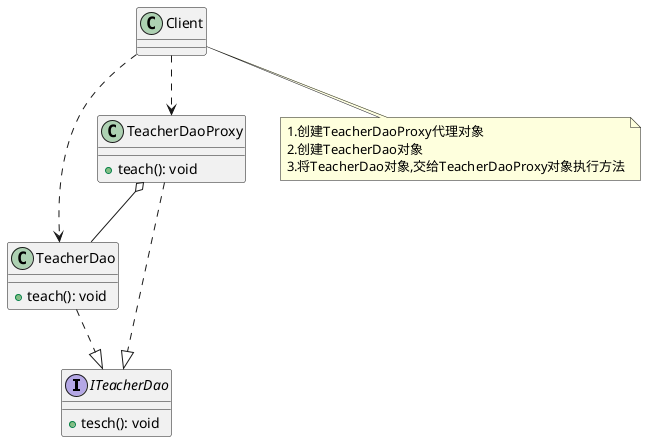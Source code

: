 @startuml
'https://plantuml.com/class-diagram
interface ITeacherDao{
+ tesch(): void
}
class TeacherDao{
+ teach(): void
}
class TeacherDaoProxy{
+ teach(): void
}
TeacherDao ..|> ITeacherDao
TeacherDaoProxy ..|> ITeacherDao

TeacherDaoProxy o-- TeacherDao

note "1.创建TeacherDaoProxy代理对象\n2.创建TeacherDao对象\n3.将TeacherDao对象,交给TeacherDaoProxy对象执行方法" as no

class Client
Client ..> TeacherDaoProxy
Client ..> TeacherDao
Client .. no
@enduml